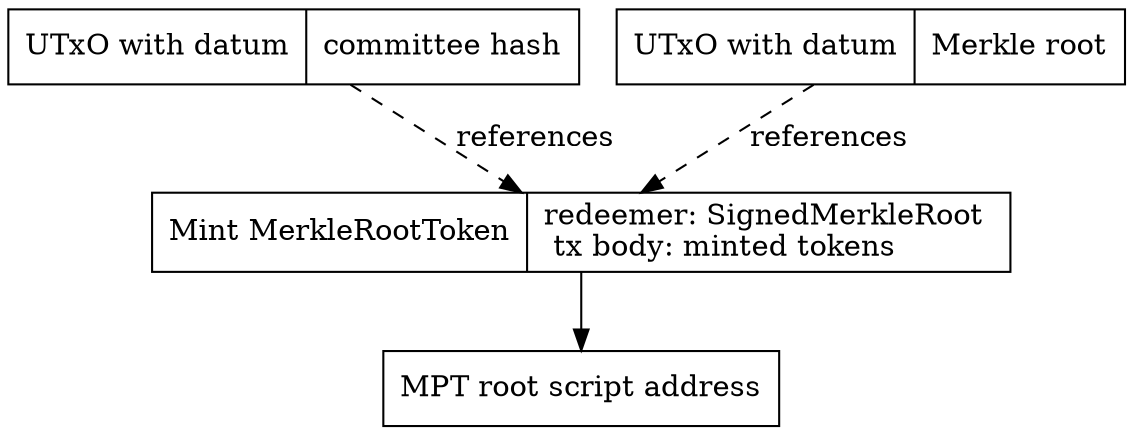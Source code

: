 strict digraph {
  node [shape=record]

//  atmsVKey [
//    label = "UTxO with datum | ATMS verification key"
//    ]

  atmsVKey [
    label = "UTxO with datum | committee hash"
    ]

  lastMerkleRoot [
    label = "UTxO with datum | Merkle root"
    ]

  mintToken [label =
    "Mint MerkleRootToken |
      redeemer: SignedMerkleRoot \l
      tx body: minted tokens\l
    "]

  merkleRootAddr [label = "MPT root script address"]

  atmsVKey -> mintToken [style = dashed, label = "references"]
  lastMerkleRoot -> mintToken [style = dashed, label = "references"]
  mintToken -> merkleRootAddr

}
